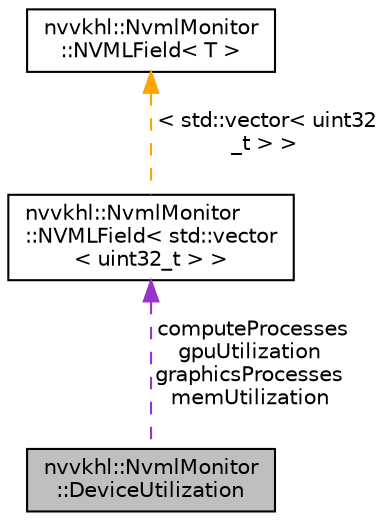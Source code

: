 digraph "nvvkhl::NvmlMonitor::DeviceUtilization"
{
 // LATEX_PDF_SIZE
  edge [fontname="Helvetica",fontsize="10",labelfontname="Helvetica",labelfontsize="10"];
  node [fontname="Helvetica",fontsize="10",shape=record];
  Node1 [label="nvvkhl::NvmlMonitor\l::DeviceUtilization",height=0.2,width=0.4,color="black", fillcolor="grey75", style="filled", fontcolor="black",tooltip=" "];
  Node2 -> Node1 [dir="back",color="darkorchid3",fontsize="10",style="dashed",label=" computeProcesses\ngpuUtilization\ngraphicsProcesses\nmemUtilization" ,fontname="Helvetica"];
  Node2 [label="nvvkhl::NvmlMonitor\l::NVMLField\< std::vector\l\< uint32_t \> \>",height=0.2,width=0.4,color="black", fillcolor="white", style="filled",URL="$structnvvkhl_1_1_nvml_monitor_1_1_n_v_m_l_field.html",tooltip=" "];
  Node3 -> Node2 [dir="back",color="orange",fontsize="10",style="dashed",label=" \< std::vector\< uint32\l_t \> \>" ,fontname="Helvetica"];
  Node3 [label="nvvkhl::NvmlMonitor\l::NVMLField\< T \>",height=0.2,width=0.4,color="black", fillcolor="white", style="filled",URL="$structnvvkhl_1_1_nvml_monitor_1_1_n_v_m_l_field.html",tooltip=" "];
}
